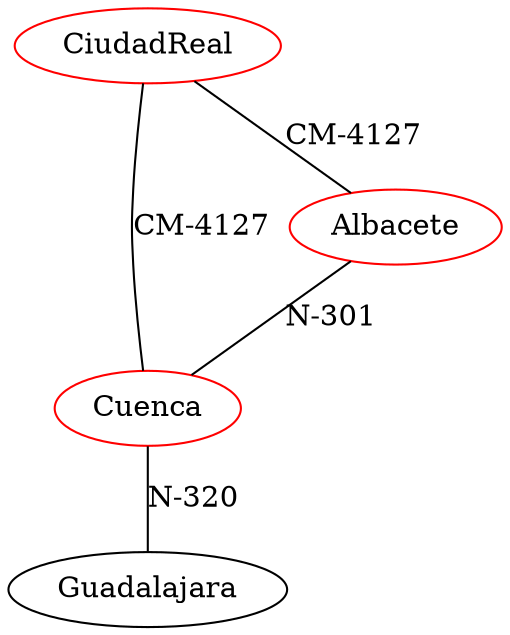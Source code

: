 strict graph G {
  1 [ color="red" label="Cuenca" ];
  2 [ color="red" label="CiudadReal" ];
  3 [ color="red" label="Albacete" ];
  4 [ label="Guadalajara" ];
  2 -- 1 [ color="black" label="CM-4127" ];
  3 -- 1 [ color="black" label="N-301" ];
  2 -- 3 [ color="black" label="CM-4127" ];
  1 -- 4 [ color="black" label="N-320" ];
}
